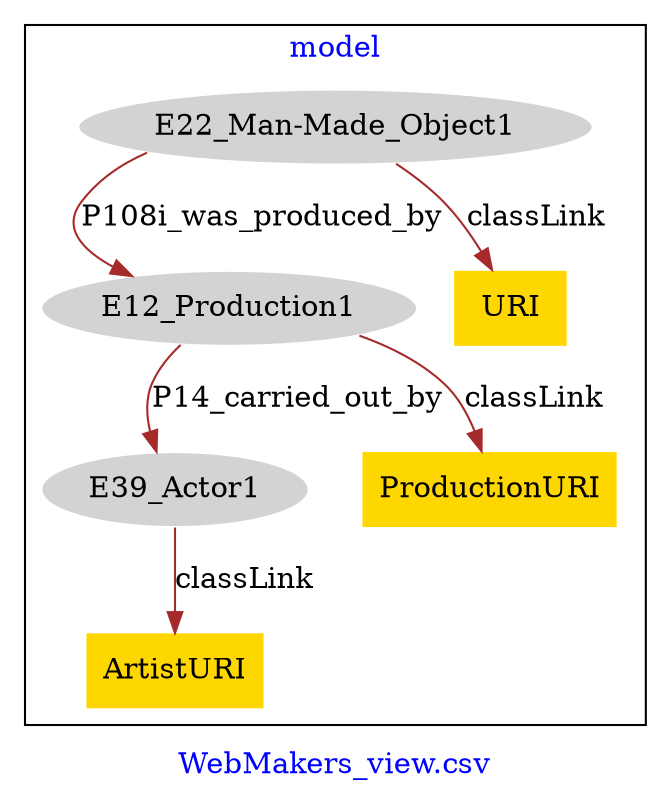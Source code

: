 digraph n0 {
fontcolor="blue"
remincross="true"
label="WebMakers_view.csv"
subgraph cluster {
label="model"
n2[style="filled",color="white",fillcolor="lightgray",label="E12_Production1"];
n3[style="filled",color="white",fillcolor="lightgray",label="E39_Actor1"];
n4[style="filled",color="white",fillcolor="lightgray",label="E22_Man-Made_Object1"];
n5[shape="plaintext",style="filled",fillcolor="gold",label="ArtistURI"];
n6[shape="plaintext",style="filled",fillcolor="gold",label="URI"];
n7[shape="plaintext",style="filled",fillcolor="gold",label="ProductionURI"];
}
n2 -> n3[color="brown",fontcolor="black",label="P14_carried_out_by"]
n4 -> n2[color="brown",fontcolor="black",label="P108i_was_produced_by"]
n3 -> n5[color="brown",fontcolor="black",label="classLink"]
n4 -> n6[color="brown",fontcolor="black",label="classLink"]
n2 -> n7[color="brown",fontcolor="black",label="classLink"]
}
